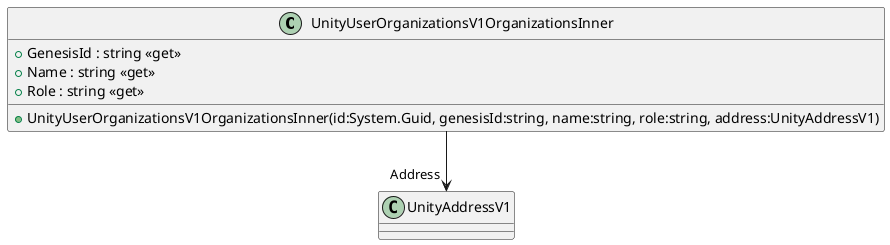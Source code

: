 @startuml
class UnityUserOrganizationsV1OrganizationsInner {
    + UnityUserOrganizationsV1OrganizationsInner(id:System.Guid, genesisId:string, name:string, role:string, address:UnityAddressV1)
    + GenesisId : string <<get>>
    + Name : string <<get>>
    + Role : string <<get>>
}
UnityUserOrganizationsV1OrganizationsInner --> "Address" UnityAddressV1
@enduml
